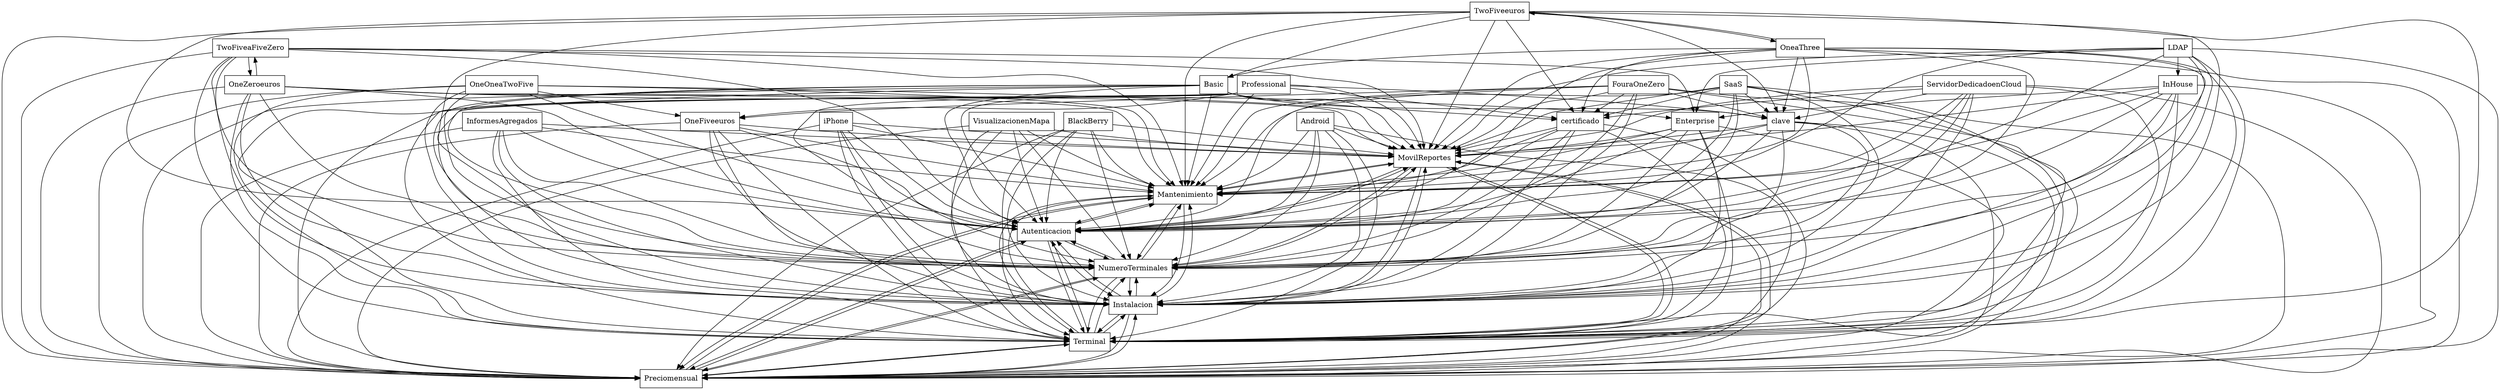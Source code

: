 digraph{
graph [rankdir=TB];
node [shape=box];
edge [arrowhead=normal];
0[label="SaaS",]
1[label="BlackBerry",]
2[label="OneOneaTwoFive",]
3[label="VisualizacionenMapa",]
4[label="MovilReportes",]
5[label="OneFiveeuros",]
6[label="TwoFiveaFiveZero",]
7[label="ServidorDedicadoenCloud",]
8[label="Professional",]
9[label="TwoFiveeuros",]
10[label="iPhone",]
11[label="clave",]
12[label="Mantenimiento",]
13[label="Preciomensual",]
14[label="FouraOneZero",]
15[label="Terminal",]
16[label="Instalacion",]
17[label="LDAP",]
18[label="InformesAgregados",]
19[label="certificado",]
20[label="OneaThree",]
21[label="NumeroTerminales",]
22[label="Basic",]
23[label="Enterprise",]
24[label="Android",]
25[label="OneZeroeuros",]
26[label="Autenticacion",]
27[label="InHouse",]
0->4[label="",]
0->11[label="",]
0->12[label="",]
0->13[label="",]
0->15[label="",]
0->16[label="",]
0->19[label="",]
0->21[label="",]
0->26[label="",]
1->4[label="",]
1->12[label="",]
1->13[label="",]
1->15[label="",]
1->16[label="",]
1->21[label="",]
1->26[label="",]
2->4[label="",]
2->5[label="",]
2->12[label="",]
2->13[label="",]
2->15[label="",]
2->16[label="",]
2->21[label="",]
2->26[label="",]
3->4[label="",]
3->12[label="",]
3->13[label="",]
3->15[label="",]
3->16[label="",]
3->21[label="",]
3->26[label="",]
4->12[label="",]
4->13[label="",]
4->15[label="",]
4->16[label="",]
4->21[label="",]
4->26[label="",]
5->4[label="",]
5->12[label="",]
5->13[label="",]
5->15[label="",]
5->16[label="",]
5->21[label="",]
5->26[label="",]
6->4[label="",]
6->12[label="",]
6->13[label="",]
6->15[label="",]
6->16[label="",]
6->21[label="",]
6->23[label="",]
6->25[label="",]
6->26[label="",]
7->4[label="",]
7->11[label="",]
7->12[label="",]
7->13[label="",]
7->15[label="",]
7->16[label="",]
7->19[label="",]
7->21[label="",]
7->26[label="",]
8->4[label="",]
8->5[label="",]
8->11[label="",]
8->12[label="",]
8->13[label="",]
8->15[label="",]
8->16[label="",]
8->19[label="",]
8->21[label="",]
8->26[label="",]
9->4[label="",]
9->11[label="",]
9->12[label="",]
9->13[label="",]
9->15[label="",]
9->16[label="",]
9->19[label="",]
9->20[label="",]
9->21[label="",]
9->22[label="",]
9->26[label="",]
10->4[label="",]
10->12[label="",]
10->13[label="",]
10->15[label="",]
10->16[label="",]
10->21[label="",]
10->26[label="",]
11->4[label="",]
11->12[label="",]
11->13[label="",]
11->15[label="",]
11->16[label="",]
11->21[label="",]
11->26[label="",]
12->4[label="",]
12->13[label="",]
12->15[label="",]
12->16[label="",]
12->21[label="",]
12->26[label="",]
13->4[label="",]
13->12[label="",]
13->15[label="",]
13->16[label="",]
13->21[label="",]
13->26[label="",]
14->4[label="",]
14->5[label="",]
14->11[label="",]
14->12[label="",]
14->13[label="",]
14->15[label="",]
14->16[label="",]
14->19[label="",]
14->21[label="",]
14->26[label="",]
15->4[label="",]
15->12[label="",]
15->13[label="",]
15->16[label="",]
15->21[label="",]
15->26[label="",]
16->4[label="",]
16->12[label="",]
16->13[label="",]
16->15[label="",]
16->21[label="",]
16->26[label="",]
17->4[label="",]
17->12[label="",]
17->13[label="",]
17->15[label="",]
17->16[label="",]
17->21[label="",]
17->23[label="",]
17->26[label="",]
17->27[label="",]
18->4[label="",]
18->12[label="",]
18->13[label="",]
18->15[label="",]
18->16[label="",]
18->21[label="",]
18->26[label="",]
19->4[label="",]
19->12[label="",]
19->13[label="",]
19->15[label="",]
19->16[label="",]
19->21[label="",]
19->26[label="",]
20->4[label="",]
20->9[label="",]
20->11[label="",]
20->12[label="",]
20->13[label="",]
20->15[label="",]
20->16[label="",]
20->19[label="",]
20->21[label="",]
20->22[label="",]
20->26[label="",]
21->4[label="",]
21->12[label="",]
21->13[label="",]
21->15[label="",]
21->16[label="",]
21->26[label="",]
22->4[label="",]
22->11[label="",]
22->12[label="",]
22->13[label="",]
22->15[label="",]
22->16[label="",]
22->19[label="",]
22->21[label="",]
22->26[label="",]
23->4[label="",]
23->12[label="",]
23->13[label="",]
23->15[label="",]
23->16[label="",]
23->21[label="",]
23->26[label="",]
24->4[label="",]
24->12[label="",]
24->13[label="",]
24->15[label="",]
24->16[label="",]
24->21[label="",]
24->26[label="",]
25->4[label="",]
25->6[label="",]
25->12[label="",]
25->13[label="",]
25->15[label="",]
25->16[label="",]
25->21[label="",]
25->23[label="",]
25->26[label="",]
26->4[label="",]
26->12[label="",]
26->13[label="",]
26->15[label="",]
26->16[label="",]
26->21[label="",]
27->4[label="",]
27->12[label="",]
27->13[label="",]
27->15[label="",]
27->16[label="",]
27->21[label="",]
27->23[label="",]
27->26[label="",]
}
